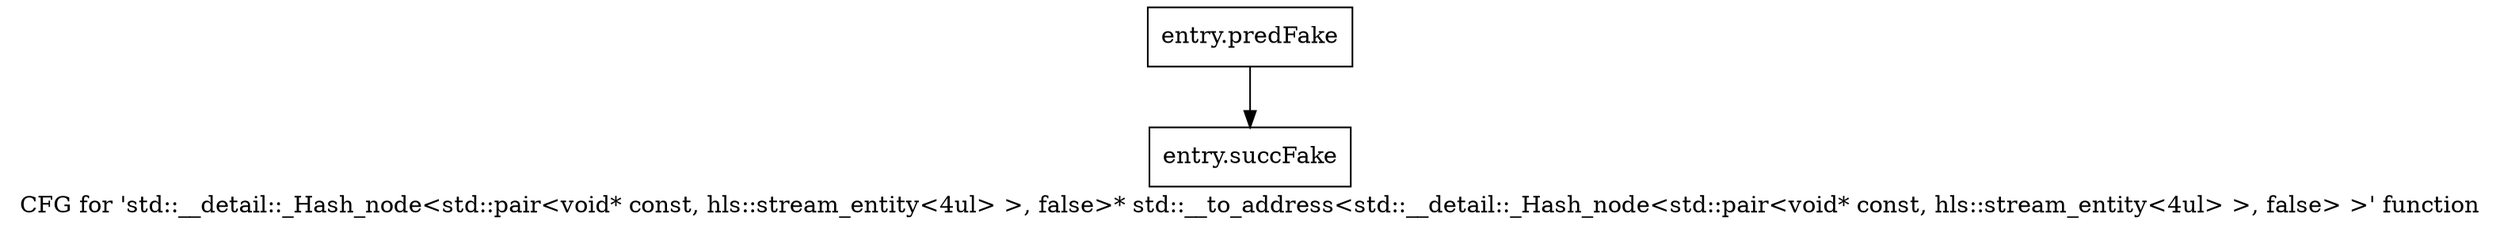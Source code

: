 digraph "CFG for 'std::__detail::_Hash_node\<std::pair\<void* const, hls::stream_entity\<4ul\> \>, false\>* std::__to_address\<std::__detail::_Hash_node\<std::pair\<void* const, hls::stream_entity\<4ul\> \>, false\> \>' function" {
	label="CFG for 'std::__detail::_Hash_node\<std::pair\<void* const, hls::stream_entity\<4ul\> \>, false\>* std::__to_address\<std::__detail::_Hash_node\<std::pair\<void* const, hls::stream_entity\<4ul\> \>, false\> \>' function";

	Node0x4329410 [shape=record,filename="",linenumber="",label="{entry.predFake}"];
	Node0x4329410 -> Node0x440dfe0[ callList="" memoryops="" filename="/tools/Xilinx/Vitis_HLS/2022.1/tps/lnx64/gcc-8.3.0/lib/gcc/x86_64-pc-linux-gnu/8.3.0/../../../../include/c++/8.3.0/bits/ptr_traits.h" execusionnum="6"];
	Node0x440dfe0 [shape=record,filename="/tools/Xilinx/Vitis_HLS/2022.1/tps/lnx64/gcc-8.3.0/lib/gcc/x86_64-pc-linux-gnu/8.3.0/../../../../include/c++/8.3.0/bits/ptr_traits.h",linenumber="154",label="{entry.succFake}"];
}
